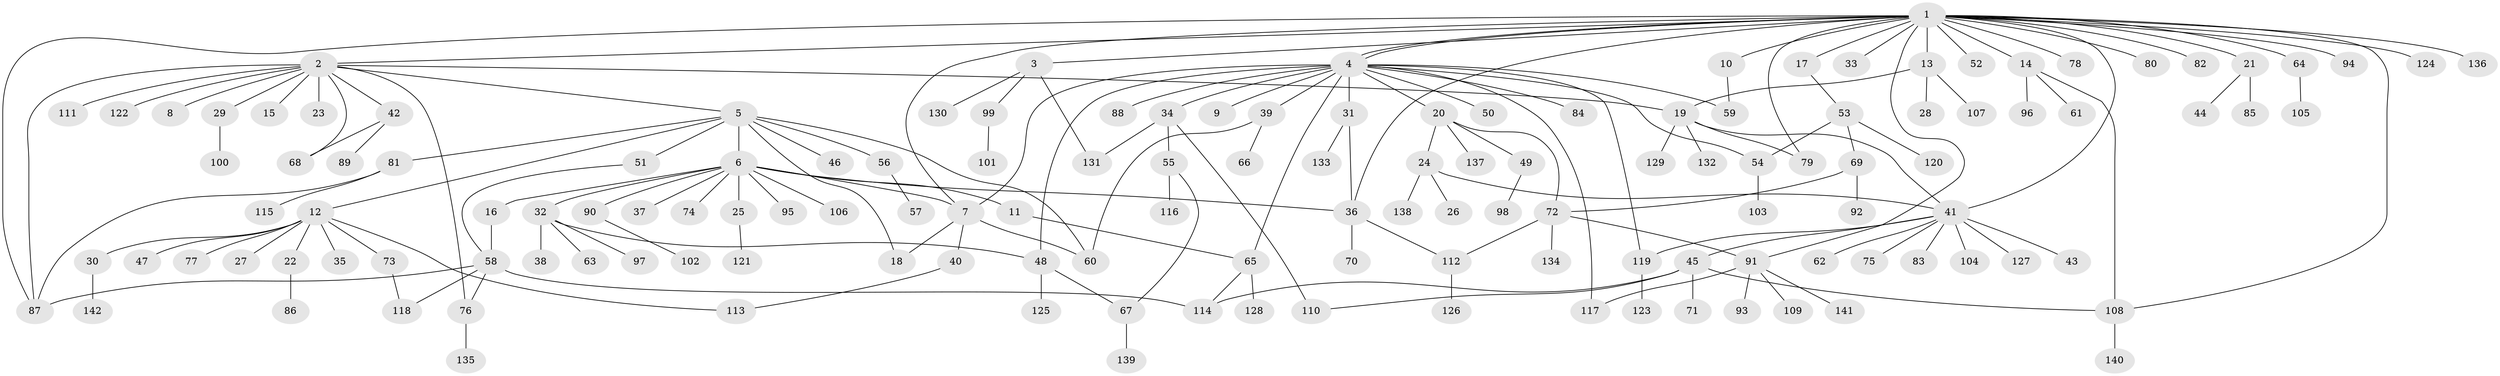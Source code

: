 // Generated by graph-tools (version 1.1) at 2025/11/02/27/25 16:11:14]
// undirected, 142 vertices, 177 edges
graph export_dot {
graph [start="1"]
  node [color=gray90,style=filled];
  1;
  2;
  3;
  4;
  5;
  6;
  7;
  8;
  9;
  10;
  11;
  12;
  13;
  14;
  15;
  16;
  17;
  18;
  19;
  20;
  21;
  22;
  23;
  24;
  25;
  26;
  27;
  28;
  29;
  30;
  31;
  32;
  33;
  34;
  35;
  36;
  37;
  38;
  39;
  40;
  41;
  42;
  43;
  44;
  45;
  46;
  47;
  48;
  49;
  50;
  51;
  52;
  53;
  54;
  55;
  56;
  57;
  58;
  59;
  60;
  61;
  62;
  63;
  64;
  65;
  66;
  67;
  68;
  69;
  70;
  71;
  72;
  73;
  74;
  75;
  76;
  77;
  78;
  79;
  80;
  81;
  82;
  83;
  84;
  85;
  86;
  87;
  88;
  89;
  90;
  91;
  92;
  93;
  94;
  95;
  96;
  97;
  98;
  99;
  100;
  101;
  102;
  103;
  104;
  105;
  106;
  107;
  108;
  109;
  110;
  111;
  112;
  113;
  114;
  115;
  116;
  117;
  118;
  119;
  120;
  121;
  122;
  123;
  124;
  125;
  126;
  127;
  128;
  129;
  130;
  131;
  132;
  133;
  134;
  135;
  136;
  137;
  138;
  139;
  140;
  141;
  142;
  1 -- 2;
  1 -- 3;
  1 -- 4;
  1 -- 4;
  1 -- 7;
  1 -- 10;
  1 -- 13;
  1 -- 14;
  1 -- 17;
  1 -- 21;
  1 -- 33;
  1 -- 36;
  1 -- 41;
  1 -- 52;
  1 -- 64;
  1 -- 78;
  1 -- 79;
  1 -- 80;
  1 -- 82;
  1 -- 87;
  1 -- 91;
  1 -- 94;
  1 -- 108;
  1 -- 124;
  1 -- 136;
  2 -- 5;
  2 -- 8;
  2 -- 15;
  2 -- 19;
  2 -- 23;
  2 -- 29;
  2 -- 42;
  2 -- 68;
  2 -- 76;
  2 -- 87;
  2 -- 111;
  2 -- 122;
  3 -- 99;
  3 -- 130;
  3 -- 131;
  4 -- 7;
  4 -- 9;
  4 -- 20;
  4 -- 31;
  4 -- 34;
  4 -- 39;
  4 -- 48;
  4 -- 50;
  4 -- 54;
  4 -- 59;
  4 -- 65;
  4 -- 84;
  4 -- 88;
  4 -- 117;
  4 -- 119;
  5 -- 6;
  5 -- 12;
  5 -- 18;
  5 -- 46;
  5 -- 51;
  5 -- 56;
  5 -- 60;
  5 -- 81;
  6 -- 7;
  6 -- 11;
  6 -- 16;
  6 -- 25;
  6 -- 32;
  6 -- 36;
  6 -- 37;
  6 -- 74;
  6 -- 90;
  6 -- 95;
  6 -- 106;
  7 -- 18;
  7 -- 40;
  7 -- 60;
  10 -- 59;
  11 -- 65;
  12 -- 22;
  12 -- 27;
  12 -- 30;
  12 -- 35;
  12 -- 47;
  12 -- 73;
  12 -- 77;
  12 -- 113;
  13 -- 19;
  13 -- 28;
  13 -- 107;
  14 -- 61;
  14 -- 96;
  14 -- 108;
  16 -- 58;
  17 -- 53;
  19 -- 41;
  19 -- 79;
  19 -- 129;
  19 -- 132;
  20 -- 24;
  20 -- 49;
  20 -- 72;
  20 -- 137;
  21 -- 44;
  21 -- 85;
  22 -- 86;
  24 -- 26;
  24 -- 41;
  24 -- 138;
  25 -- 121;
  29 -- 100;
  30 -- 142;
  31 -- 36;
  31 -- 133;
  32 -- 38;
  32 -- 48;
  32 -- 63;
  32 -- 97;
  34 -- 55;
  34 -- 110;
  34 -- 131;
  36 -- 70;
  36 -- 112;
  39 -- 60;
  39 -- 66;
  40 -- 113;
  41 -- 43;
  41 -- 45;
  41 -- 62;
  41 -- 75;
  41 -- 83;
  41 -- 104;
  41 -- 119;
  41 -- 127;
  42 -- 68;
  42 -- 89;
  45 -- 71;
  45 -- 108;
  45 -- 110;
  45 -- 114;
  48 -- 67;
  48 -- 125;
  49 -- 98;
  51 -- 58;
  53 -- 54;
  53 -- 69;
  53 -- 120;
  54 -- 103;
  55 -- 67;
  55 -- 116;
  56 -- 57;
  58 -- 76;
  58 -- 87;
  58 -- 114;
  58 -- 118;
  64 -- 105;
  65 -- 114;
  65 -- 128;
  67 -- 139;
  69 -- 72;
  69 -- 92;
  72 -- 91;
  72 -- 112;
  72 -- 134;
  73 -- 118;
  76 -- 135;
  81 -- 87;
  81 -- 115;
  90 -- 102;
  91 -- 93;
  91 -- 109;
  91 -- 117;
  91 -- 141;
  99 -- 101;
  108 -- 140;
  112 -- 126;
  119 -- 123;
}
